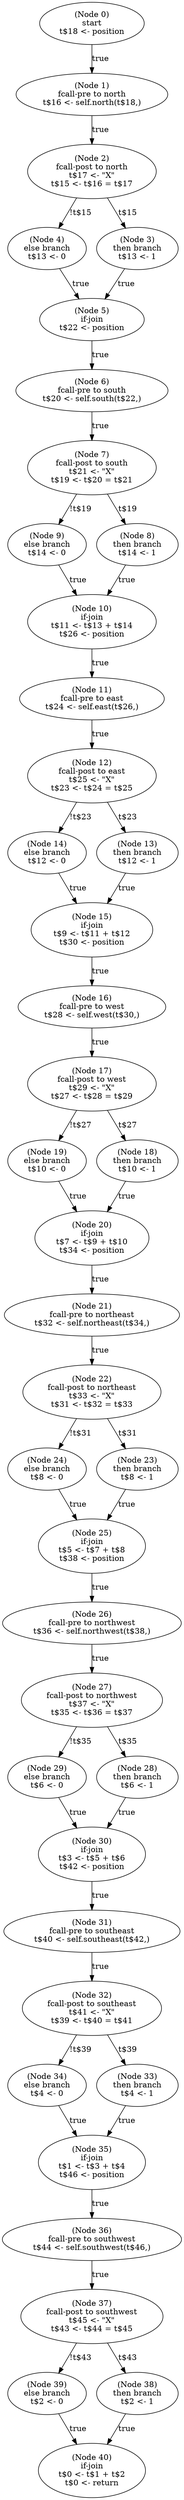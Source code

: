 digraph neighbors_pre {
  n0 [label="(Node 0)\nstart\nt$18 <- position\n"];
 n0 -> n1 [label="true"];
  n1 [label="(Node 1)\nfcall-pre to north\nt$16 <- self.north(t$18,)\n"];
 n1 -> n2 [label="true"];
  n2 [label="(Node 2)\nfcall-post to north\nt$17 <- \"X\"\nt$15 <- t$16 = t$17\n"];
 n2 -> n4 [label="!t$15"];
 n2 -> n3 [label="t$15"];
  n3 [label="(Node 3)\nthen branch\nt$13 <- 1\n"];
 n3 -> n5 [label="true"];
  n4 [label="(Node 4)\nelse branch\nt$13 <- 0\n"];
 n4 -> n5 [label="true"];
  n5 [label="(Node 5)\nif-join\nt$22 <- position\n"];
 n5 -> n6 [label="true"];
  n6 [label="(Node 6)\nfcall-pre to south\nt$20 <- self.south(t$22,)\n"];
 n6 -> n7 [label="true"];
  n7 [label="(Node 7)\nfcall-post to south\nt$21 <- \"X\"\nt$19 <- t$20 = t$21\n"];
 n7 -> n9 [label="!t$19"];
 n7 -> n8 [label="t$19"];
  n8 [label="(Node 8)\nthen branch\nt$14 <- 1\n"];
 n8 -> n10 [label="true"];
  n9 [label="(Node 9)\nelse branch\nt$14 <- 0\n"];
 n9 -> n10 [label="true"];
  n10 [label="(Node 10)\nif-join\nt$11 <- t$13 + t$14\nt$26 <- position\n"];
 n10 -> n11 [label="true"];
  n11 [label="(Node 11)\nfcall-pre to east\nt$24 <- self.east(t$26,)\n"];
 n11 -> n12 [label="true"];
  n12 [label="(Node 12)\nfcall-post to east\nt$25 <- \"X\"\nt$23 <- t$24 = t$25\n"];
 n12 -> n14 [label="!t$23"];
 n12 -> n13 [label="t$23"];
  n13 [label="(Node 13)\nthen branch\nt$12 <- 1\n"];
 n13 -> n15 [label="true"];
  n14 [label="(Node 14)\nelse branch\nt$12 <- 0\n"];
 n14 -> n15 [label="true"];
  n15 [label="(Node 15)\nif-join\nt$9 <- t$11 + t$12\nt$30 <- position\n"];
 n15 -> n16 [label="true"];
  n16 [label="(Node 16)\nfcall-pre to west\nt$28 <- self.west(t$30,)\n"];
 n16 -> n17 [label="true"];
  n17 [label="(Node 17)\nfcall-post to west\nt$29 <- \"X\"\nt$27 <- t$28 = t$29\n"];
 n17 -> n19 [label="!t$27"];
 n17 -> n18 [label="t$27"];
  n18 [label="(Node 18)\nthen branch\nt$10 <- 1\n"];
 n18 -> n20 [label="true"];
  n19 [label="(Node 19)\nelse branch\nt$10 <- 0\n"];
 n19 -> n20 [label="true"];
  n20 [label="(Node 20)\nif-join\nt$7 <- t$9 + t$10\nt$34 <- position\n"];
 n20 -> n21 [label="true"];
  n21 [label="(Node 21)\nfcall-pre to northeast\nt$32 <- self.northeast(t$34,)\n"];
 n21 -> n22 [label="true"];
  n22 [label="(Node 22)\nfcall-post to northeast\nt$33 <- \"X\"\nt$31 <- t$32 = t$33\n"];
 n22 -> n24 [label="!t$31"];
 n22 -> n23 [label="t$31"];
  n23 [label="(Node 23)\nthen branch\nt$8 <- 1\n"];
 n23 -> n25 [label="true"];
  n24 [label="(Node 24)\nelse branch\nt$8 <- 0\n"];
 n24 -> n25 [label="true"];
  n25 [label="(Node 25)\nif-join\nt$5 <- t$7 + t$8\nt$38 <- position\n"];
 n25 -> n26 [label="true"];
  n26 [label="(Node 26)\nfcall-pre to northwest\nt$36 <- self.northwest(t$38,)\n"];
 n26 -> n27 [label="true"];
  n27 [label="(Node 27)\nfcall-post to northwest\nt$37 <- \"X\"\nt$35 <- t$36 = t$37\n"];
 n27 -> n29 [label="!t$35"];
 n27 -> n28 [label="t$35"];
  n28 [label="(Node 28)\nthen branch\nt$6 <- 1\n"];
 n28 -> n30 [label="true"];
  n29 [label="(Node 29)\nelse branch\nt$6 <- 0\n"];
 n29 -> n30 [label="true"];
  n30 [label="(Node 30)\nif-join\nt$3 <- t$5 + t$6\nt$42 <- position\n"];
 n30 -> n31 [label="true"];
  n31 [label="(Node 31)\nfcall-pre to southeast\nt$40 <- self.southeast(t$42,)\n"];
 n31 -> n32 [label="true"];
  n32 [label="(Node 32)\nfcall-post to southeast\nt$41 <- \"X\"\nt$39 <- t$40 = t$41\n"];
 n32 -> n34 [label="!t$39"];
 n32 -> n33 [label="t$39"];
  n33 [label="(Node 33)\nthen branch\nt$4 <- 1\n"];
 n33 -> n35 [label="true"];
  n34 [label="(Node 34)\nelse branch\nt$4 <- 0\n"];
 n34 -> n35 [label="true"];
  n35 [label="(Node 35)\nif-join\nt$1 <- t$3 + t$4\nt$46 <- position\n"];
 n35 -> n36 [label="true"];
  n36 [label="(Node 36)\nfcall-pre to southwest\nt$44 <- self.southwest(t$46,)\n"];
 n36 -> n37 [label="true"];
  n37 [label="(Node 37)\nfcall-post to southwest\nt$45 <- \"X\"\nt$43 <- t$44 = t$45\n"];
 n37 -> n39 [label="!t$43"];
 n37 -> n38 [label="t$43"];
  n38 [label="(Node 38)\nthen branch\nt$2 <- 1\n"];
 n38 -> n40 [label="true"];
  n39 [label="(Node 39)\nelse branch\nt$2 <- 0\n"];
 n39 -> n40 [label="true"];
  n40 [label="(Node 40)\nif-join\nt$0 <- t$1 + t$2\nt$0 <- return\n"];
}
